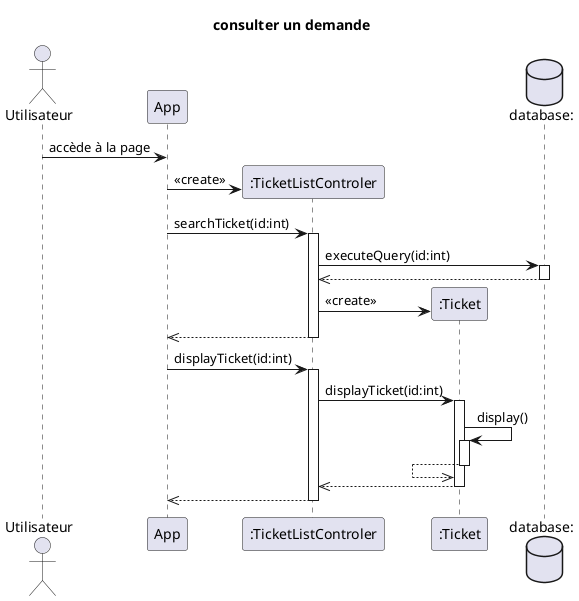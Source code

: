 @startuml consulter une demande
title consulter un demande

actor client as "Utilisateur" order 1 
participant app as "App" order 2 
database bdd as "database:"  order 5

client -> app :accède à la page
create tlc as ":TicketListControler" order 3
app -> tlc : <<create>>

app -> tlc : searchTicket(id:int) 
activate tlc
tlc -> bdd : executeQuery(id:int)
activate bdd
tlc <<-- bdd
deactivate bdd

create ticket as ":Ticket" order 4
tlc -> ticket : <<create>>
app <<-- tlc
deactivate tlc

app -> tlc : displayTicket(id:int)
activate tlc

tlc -> ticket : displayTicket(id:int)
activate ticket
ticket -> ticket: display()
activate ticket
ticket <<-- ticket
deactivate ticket

tlc <<-- ticket: 
deactivate ticket

app <<-- tlc
deactivate tlc


@enduml